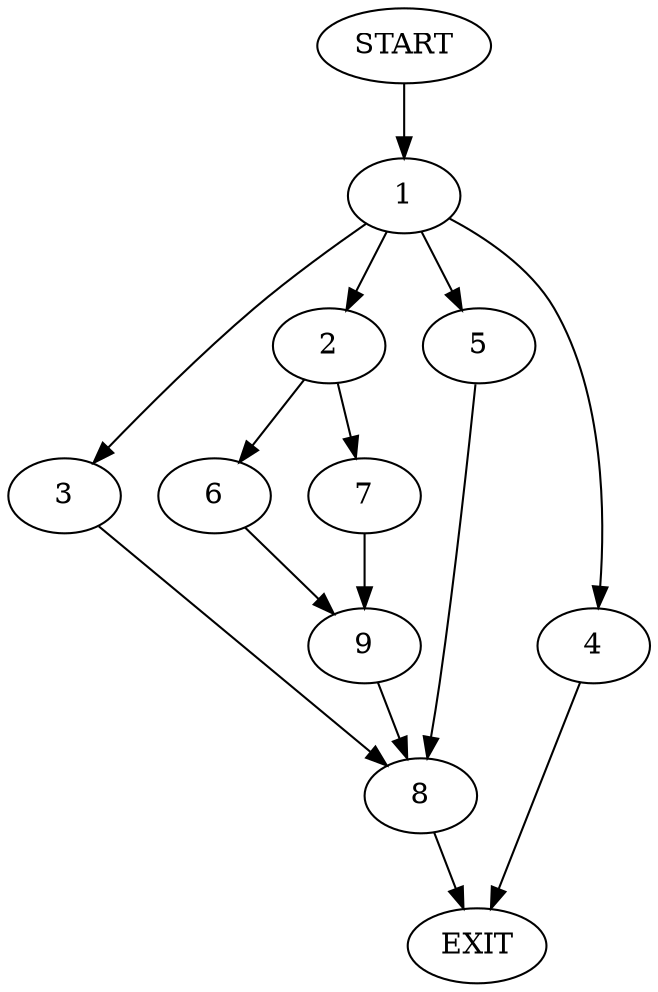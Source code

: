 digraph {
0 [label="START"]
10 [label="EXIT"]
0 -> 1
1 -> 2
1 -> 3
1 -> 4
1 -> 5
2 -> 6
2 -> 7
4 -> 10
5 -> 8
3 -> 8
6 -> 9
7 -> 9
9 -> 8
8 -> 10
}
